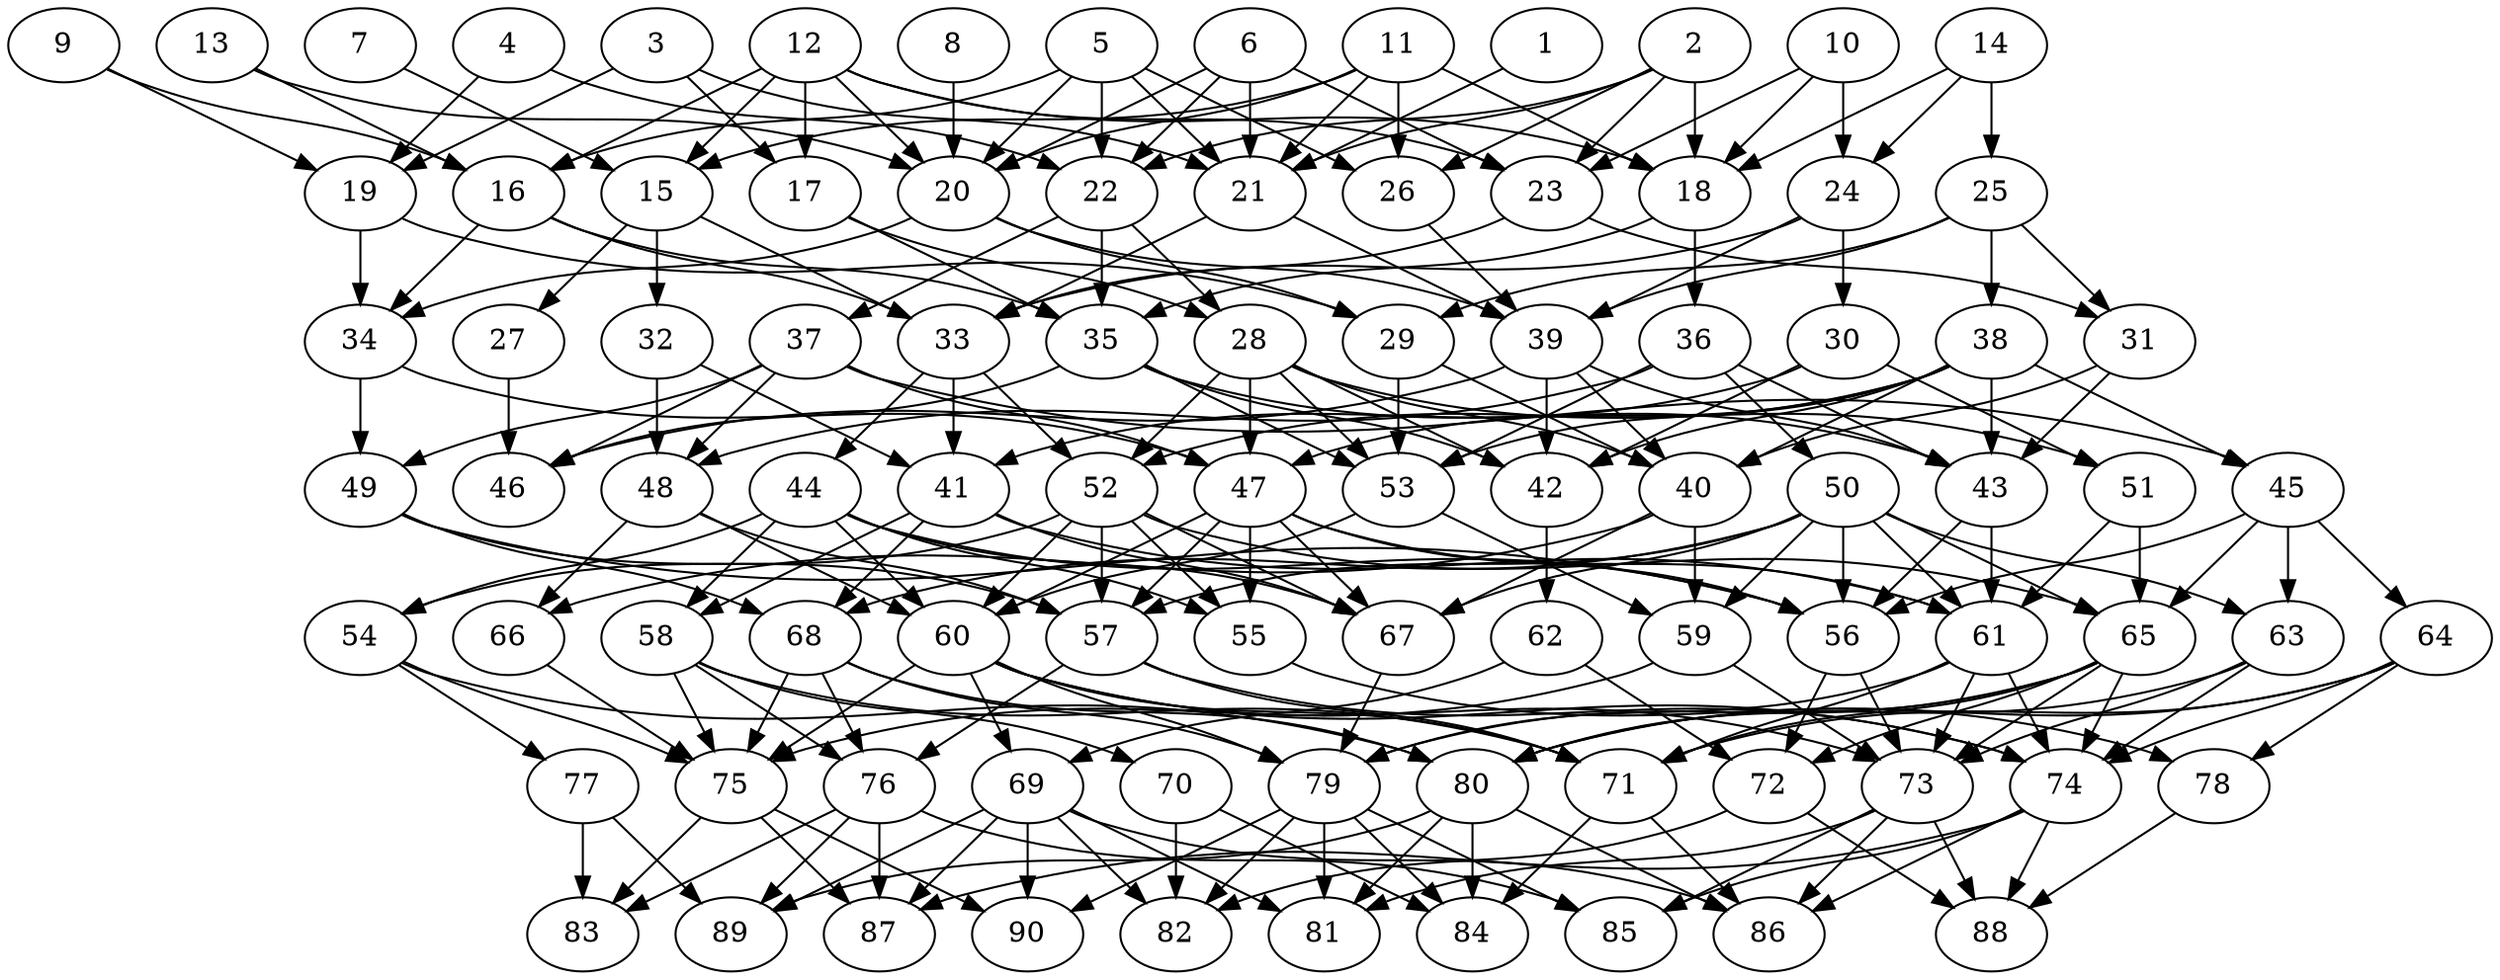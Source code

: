 // DAG automatically generated by daggen at Wed Apr 12 12:23:40 2017
// ./daggen --dot -n 90 --jump=1 --fat=0.6 --regularity=0.6 --density=0.4 
digraph G {
  1 [size="9112314466", alpha="0.06"]
  1 -> 21 [size ="411041792"]
  2 [size="1073741824000", alpha="0.13"]
  2 -> 18 [size ="838860800"]
  2 -> 21 [size ="838860800"]
  2 -> 22 [size ="838860800"]
  2 -> 23 [size ="838860800"]
  2 -> 26 [size ="838860800"]
  3 [size="13301273225", alpha="0.07"]
  3 -> 17 [size ="209715200"]
  3 -> 19 [size ="209715200"]
  3 -> 21 [size ="209715200"]
  4 [size="573469978042", alpha="0.15"]
  4 -> 19 [size ="679477248"]
  4 -> 22 [size ="679477248"]
  5 [size="231928233984", alpha="0.17"]
  5 -> 16 [size ="301989888"]
  5 -> 20 [size ="301989888"]
  5 -> 21 [size ="301989888"]
  5 -> 22 [size ="301989888"]
  5 -> 26 [size ="301989888"]
  6 [size="180183449232", alpha="0.07"]
  6 -> 20 [size ="134217728"]
  6 -> 21 [size ="134217728"]
  6 -> 22 [size ="134217728"]
  6 -> 23 [size ="134217728"]
  7 [size="549755813888", alpha="0.06"]
  7 -> 15 [size ="536870912"]
  8 [size="8589934592", alpha="0.14"]
  8 -> 20 [size ="33554432"]
  9 [size="20379555510", alpha="0.02"]
  9 -> 16 [size ="33554432"]
  9 -> 19 [size ="33554432"]
  10 [size="68719476736", alpha="0.13"]
  10 -> 18 [size ="134217728"]
  10 -> 23 [size ="134217728"]
  10 -> 24 [size ="134217728"]
  11 [size="231928233984", alpha="0.06"]
  11 -> 15 [size ="301989888"]
  11 -> 18 [size ="301989888"]
  11 -> 20 [size ="301989888"]
  11 -> 21 [size ="301989888"]
  11 -> 26 [size ="301989888"]
  12 [size="23914647997", alpha="0.07"]
  12 -> 15 [size ="838860800"]
  12 -> 16 [size ="838860800"]
  12 -> 17 [size ="838860800"]
  12 -> 18 [size ="838860800"]
  12 -> 20 [size ="838860800"]
  12 -> 23 [size ="838860800"]
  13 [size="238948952157", alpha="0.15"]
  13 -> 16 [size ="301989888"]
  13 -> 20 [size ="301989888"]
  14 [size="3661678640", alpha="0.20"]
  14 -> 18 [size ="134217728"]
  14 -> 24 [size ="134217728"]
  14 -> 25 [size ="134217728"]
  15 [size="231928233984", alpha="0.12"]
  15 -> 27 [size ="301989888"]
  15 -> 32 [size ="301989888"]
  15 -> 33 [size ="301989888"]
  16 [size="31828309006", alpha="0.17"]
  16 -> 33 [size ="536870912"]
  16 -> 34 [size ="536870912"]
  16 -> 35 [size ="536870912"]
  17 [size="3425433285", alpha="0.10"]
  17 -> 28 [size ="134217728"]
  17 -> 35 [size ="134217728"]
  18 [size="827158918239", alpha="0.05"]
  18 -> 35 [size ="679477248"]
  18 -> 36 [size ="679477248"]
  19 [size="28991029248", alpha="0.01"]
  19 -> 29 [size ="75497472"]
  19 -> 34 [size ="75497472"]
  20 [size="13892523847", alpha="0.19"]
  20 -> 29 [size ="301989888"]
  20 -> 34 [size ="301989888"]
  20 -> 39 [size ="301989888"]
  21 [size="8589934592", alpha="0.07"]
  21 -> 33 [size ="33554432"]
  21 -> 39 [size ="33554432"]
  22 [size="43145395788", alpha="0.09"]
  22 -> 28 [size ="838860800"]
  22 -> 35 [size ="838860800"]
  22 -> 37 [size ="838860800"]
  23 [size="549755813888", alpha="0.09"]
  23 -> 31 [size ="536870912"]
  23 -> 33 [size ="536870912"]
  24 [size="305832179164", alpha="0.17"]
  24 -> 30 [size ="411041792"]
  24 -> 33 [size ="411041792"]
  24 -> 39 [size ="411041792"]
  25 [size="295710552696", alpha="0.10"]
  25 -> 29 [size ="536870912"]
  25 -> 31 [size ="536870912"]
  25 -> 38 [size ="536870912"]
  25 -> 39 [size ="536870912"]
  26 [size="28051964659", alpha="0.01"]
  26 -> 39 [size ="838860800"]
  27 [size="292037293926", alpha="0.01"]
  27 -> 46 [size ="411041792"]
  28 [size="27104631117", alpha="0.03"]
  28 -> 40 [size ="33554432"]
  28 -> 42 [size ="33554432"]
  28 -> 47 [size ="33554432"]
  28 -> 51 [size ="33554432"]
  28 -> 52 [size ="33554432"]
  28 -> 53 [size ="33554432"]
  29 [size="3328773850", alpha="0.02"]
  29 -> 40 [size ="75497472"]
  29 -> 53 [size ="75497472"]
  30 [size="288179518926", alpha="0.02"]
  30 -> 41 [size ="209715200"]
  30 -> 42 [size ="209715200"]
  30 -> 51 [size ="209715200"]
  31 [size="231928233984", alpha="0.02"]
  31 -> 40 [size ="301989888"]
  31 -> 43 [size ="301989888"]
  32 [size="48411294691", alpha="0.14"]
  32 -> 41 [size ="838860800"]
  32 -> 48 [size ="838860800"]
  33 [size="28991029248", alpha="0.01"]
  33 -> 41 [size ="75497472"]
  33 -> 44 [size ="75497472"]
  33 -> 52 [size ="75497472"]
  34 [size="833274283764", alpha="0.05"]
  34 -> 47 [size ="536870912"]
  34 -> 49 [size ="536870912"]
  35 [size="2798117340", alpha="0.06"]
  35 -> 42 [size ="134217728"]
  35 -> 43 [size ="134217728"]
  35 -> 46 [size ="134217728"]
  35 -> 53 [size ="134217728"]
  36 [size="315034992012", alpha="0.17"]
  36 -> 43 [size ="536870912"]
  36 -> 48 [size ="536870912"]
  36 -> 50 [size ="536870912"]
  36 -> 53 [size ="536870912"]
  37 [size="1348757566566", alpha="0.06"]
  37 -> 45 [size ="838860800"]
  37 -> 46 [size ="838860800"]
  37 -> 47 [size ="838860800"]
  37 -> 48 [size ="838860800"]
  37 -> 49 [size ="838860800"]
  38 [size="24269750937", alpha="0.06"]
  38 -> 40 [size ="679477248"]
  38 -> 42 [size ="679477248"]
  38 -> 43 [size ="679477248"]
  38 -> 45 [size ="679477248"]
  38 -> 47 [size ="679477248"]
  38 -> 52 [size ="679477248"]
  38 -> 53 [size ="679477248"]
  39 [size="7055054242", alpha="0.02"]
  39 -> 40 [size ="33554432"]
  39 -> 42 [size ="33554432"]
  39 -> 43 [size ="33554432"]
  39 -> 46 [size ="33554432"]
  40 [size="20266556544", alpha="0.01"]
  40 -> 59 [size ="838860800"]
  40 -> 66 [size ="838860800"]
  40 -> 67 [size ="838860800"]
  41 [size="461767772443", alpha="0.04"]
  41 -> 58 [size ="301989888"]
  41 -> 61 [size ="301989888"]
  41 -> 67 [size ="301989888"]
  41 -> 68 [size ="301989888"]
  42 [size="12665373615", alpha="0.03"]
  42 -> 62 [size ="679477248"]
  43 [size="10757636347", alpha="0.03"]
  43 -> 56 [size ="209715200"]
  43 -> 61 [size ="209715200"]
  44 [size="1926253294", alpha="0.19"]
  44 -> 54 [size ="33554432"]
  44 -> 55 [size ="33554432"]
  44 -> 56 [size ="33554432"]
  44 -> 58 [size ="33554432"]
  44 -> 60 [size ="33554432"]
  44 -> 67 [size ="33554432"]
  45 [size="1122682562369", alpha="0.12"]
  45 -> 56 [size ="679477248"]
  45 -> 63 [size ="679477248"]
  45 -> 64 [size ="679477248"]
  45 -> 65 [size ="679477248"]
  46 [size="14402230072", alpha="0.12"]
  47 [size="12520042532", alpha="0.13"]
  47 -> 55 [size ="536870912"]
  47 -> 56 [size ="536870912"]
  47 -> 57 [size ="536870912"]
  47 -> 60 [size ="536870912"]
  47 -> 61 [size ="536870912"]
  47 -> 67 [size ="536870912"]
  48 [size="353672592592", alpha="0.02"]
  48 -> 57 [size ="411041792"]
  48 -> 60 [size ="411041792"]
  48 -> 66 [size ="411041792"]
  49 [size="264302082178", alpha="0.05"]
  49 -> 56 [size ="209715200"]
  49 -> 57 [size ="209715200"]
  49 -> 68 [size ="209715200"]
  50 [size="44135327475", alpha="0.08"]
  50 -> 56 [size ="838860800"]
  50 -> 57 [size ="838860800"]
  50 -> 59 [size ="838860800"]
  50 -> 61 [size ="838860800"]
  50 -> 63 [size ="838860800"]
  50 -> 65 [size ="838860800"]
  50 -> 67 [size ="838860800"]
  50 -> 68 [size ="838860800"]
  51 [size="368293445632", alpha="0.12"]
  51 -> 61 [size ="411041792"]
  51 -> 65 [size ="411041792"]
  52 [size="549755813888", alpha="0.11"]
  52 -> 54 [size ="536870912"]
  52 -> 55 [size ="536870912"]
  52 -> 57 [size ="536870912"]
  52 -> 60 [size ="536870912"]
  52 -> 65 [size ="536870912"]
  52 -> 67 [size ="536870912"]
  53 [size="16009136296", alpha="0.00"]
  53 -> 59 [size ="301989888"]
  53 -> 60 [size ="301989888"]
  54 [size="231928233984", alpha="0.05"]
  54 -> 75 [size ="301989888"]
  54 -> 77 [size ="301989888"]
  54 -> 80 [size ="301989888"]
  55 [size="3184277433", alpha="0.18"]
  55 -> 78 [size ="134217728"]
  56 [size="549755813888", alpha="0.03"]
  56 -> 72 [size ="536870912"]
  56 -> 73 [size ="536870912"]
  57 [size="134217728000", alpha="0.06"]
  57 -> 71 [size ="209715200"]
  57 -> 74 [size ="209715200"]
  57 -> 76 [size ="209715200"]
  58 [size="39207992368", alpha="0.13"]
  58 -> 70 [size ="33554432"]
  58 -> 71 [size ="33554432"]
  58 -> 75 [size ="33554432"]
  58 -> 76 [size ="33554432"]
  59 [size="8901017559", alpha="0.08"]
  59 -> 73 [size ="411041792"]
  59 -> 75 [size ="411041792"]
  60 [size="954487773000", alpha="0.07"]
  60 -> 69 [size ="679477248"]
  60 -> 71 [size ="679477248"]
  60 -> 73 [size ="679477248"]
  60 -> 74 [size ="679477248"]
  60 -> 75 [size ="679477248"]
  60 -> 79 [size ="679477248"]
  61 [size="142981398753", alpha="0.03"]
  61 -> 71 [size ="411041792"]
  61 -> 73 [size ="411041792"]
  61 -> 74 [size ="411041792"]
  61 -> 79 [size ="411041792"]
  62 [size="110227141151", alpha="0.10"]
  62 -> 69 [size ="75497472"]
  62 -> 72 [size ="75497472"]
  63 [size="75588784176", alpha="0.00"]
  63 -> 73 [size ="134217728"]
  63 -> 74 [size ="134217728"]
  63 -> 80 [size ="134217728"]
  64 [size="782757789696", alpha="0.05"]
  64 -> 71 [size ="679477248"]
  64 -> 74 [size ="679477248"]
  64 -> 78 [size ="679477248"]
  64 -> 80 [size ="679477248"]
  65 [size="401745241174", alpha="0.15"]
  65 -> 71 [size ="411041792"]
  65 -> 72 [size ="411041792"]
  65 -> 73 [size ="411041792"]
  65 -> 74 [size ="411041792"]
  65 -> 79 [size ="411041792"]
  65 -> 80 [size ="411041792"]
  66 [size="4677196077", alpha="0.00"]
  66 -> 75 [size ="209715200"]
  67 [size="14048359182", alpha="0.06"]
  67 -> 79 [size ="301989888"]
  68 [size="231928233984", alpha="0.02"]
  68 -> 75 [size ="301989888"]
  68 -> 76 [size ="301989888"]
  68 -> 79 [size ="301989888"]
  68 -> 80 [size ="301989888"]
  69 [size="2339002719", alpha="0.12"]
  69 -> 81 [size ="209715200"]
  69 -> 82 [size ="209715200"]
  69 -> 86 [size ="209715200"]
  69 -> 87 [size ="209715200"]
  69 -> 89 [size ="209715200"]
  69 -> 90 [size ="209715200"]
  70 [size="31180719710", alpha="0.06"]
  70 -> 82 [size ="33554432"]
  70 -> 84 [size ="33554432"]
  71 [size="782757789696", alpha="0.15"]
  71 -> 84 [size ="679477248"]
  71 -> 86 [size ="679477248"]
  72 [size="782757789696", alpha="0.09"]
  72 -> 82 [size ="679477248"]
  72 -> 88 [size ="679477248"]
  73 [size="853475112193", alpha="0.06"]
  73 -> 81 [size ="838860800"]
  73 -> 85 [size ="838860800"]
  73 -> 86 [size ="838860800"]
  73 -> 88 [size ="838860800"]
  74 [size="30066265222", alpha="0.06"]
  74 -> 85 [size ="679477248"]
  74 -> 86 [size ="679477248"]
  74 -> 87 [size ="679477248"]
  74 -> 88 [size ="679477248"]
  75 [size="10122212993", alpha="0.17"]
  75 -> 83 [size ="209715200"]
  75 -> 87 [size ="209715200"]
  75 -> 90 [size ="209715200"]
  76 [size="8589934592", alpha="0.10"]
  76 -> 83 [size ="33554432"]
  76 -> 85 [size ="33554432"]
  76 -> 87 [size ="33554432"]
  76 -> 89 [size ="33554432"]
  77 [size="93305769248", alpha="0.08"]
  77 -> 83 [size ="209715200"]
  77 -> 89 [size ="209715200"]
  78 [size="782757789696", alpha="0.14"]
  78 -> 88 [size ="679477248"]
  79 [size="662968828199", alpha="0.09"]
  79 -> 81 [size ="411041792"]
  79 -> 82 [size ="411041792"]
  79 -> 84 [size ="411041792"]
  79 -> 85 [size ="411041792"]
  79 -> 90 [size ="411041792"]
  80 [size="6613117401", alpha="0.08"]
  80 -> 81 [size ="209715200"]
  80 -> 84 [size ="209715200"]
  80 -> 86 [size ="209715200"]
  80 -> 89 [size ="209715200"]
  81 [size="1073741824000", alpha="0.15"]
  82 [size="7312691337", alpha="0.02"]
  83 [size="549755813888", alpha="0.17"]
  84 [size="1298095123377", alpha="0.05"]
  85 [size="22680498558", alpha="0.17"]
  86 [size="278843284465", alpha="0.04"]
  87 [size="8420686698", alpha="0.15"]
  88 [size="7944347891", alpha="0.07"]
  89 [size="549755813888", alpha="0.09"]
  90 [size="14139223575", alpha="0.14"]
}
